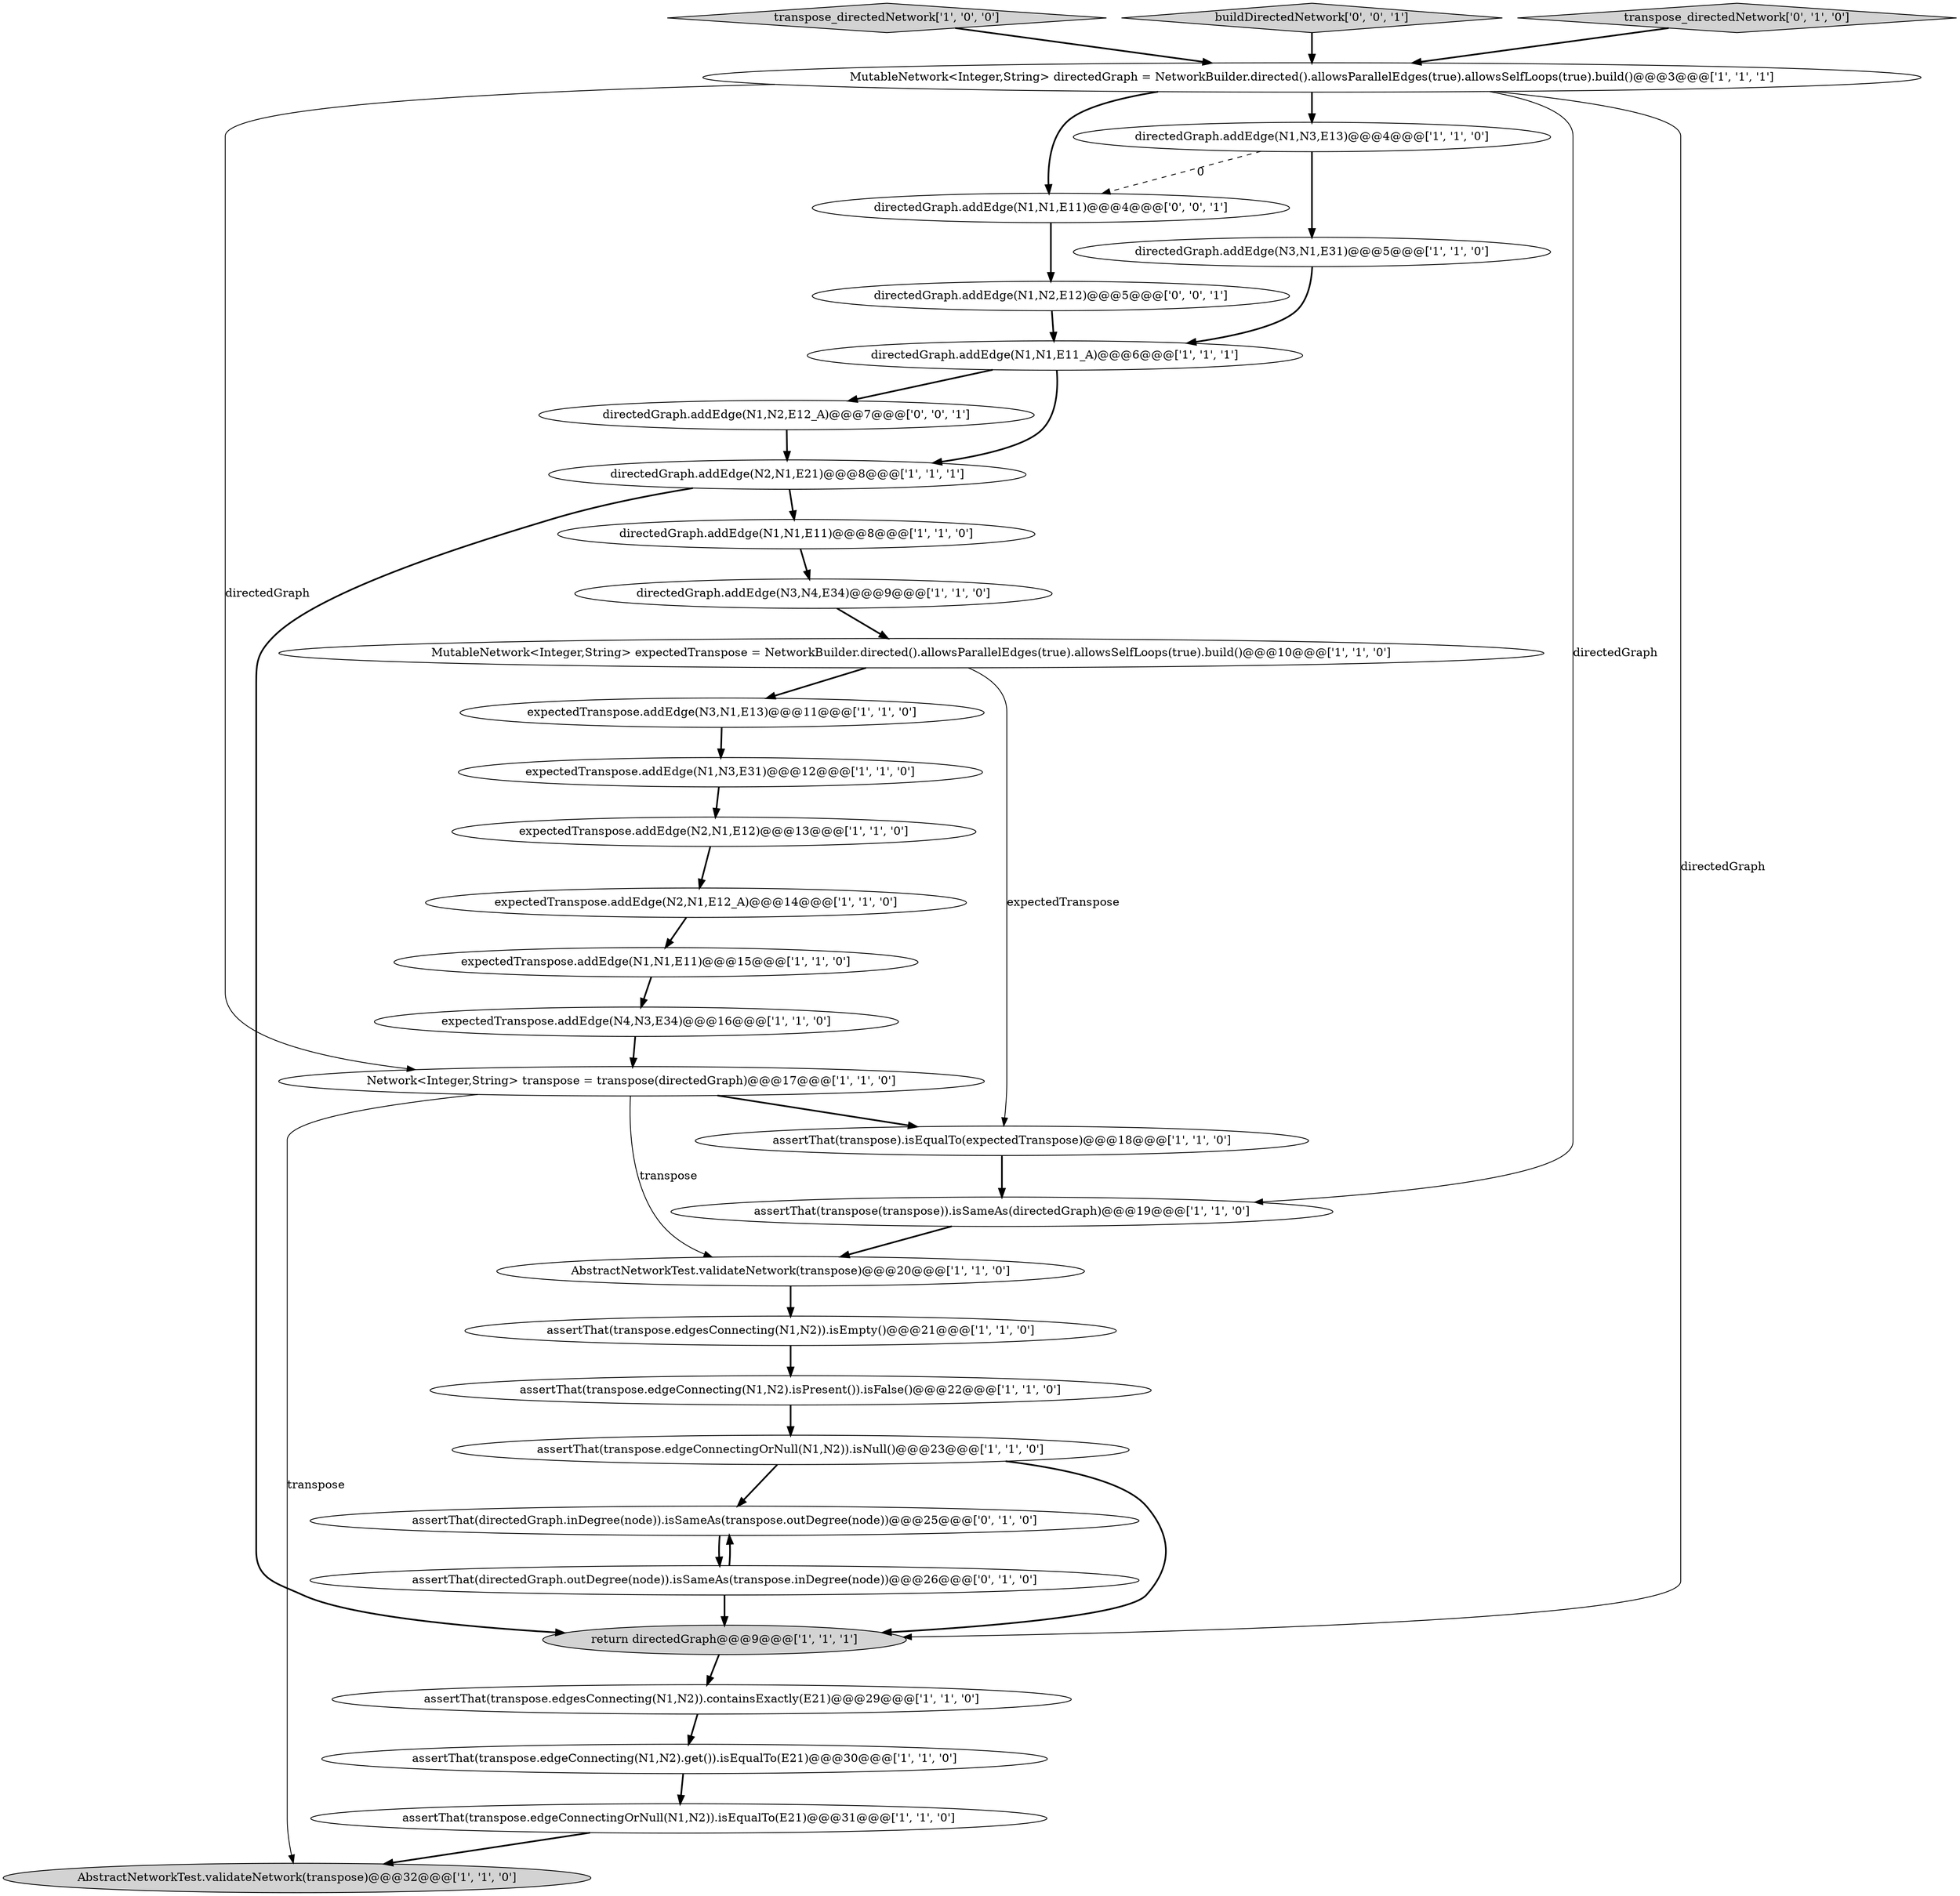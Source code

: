 digraph {
24 [style = filled, label = "assertThat(transpose.edgesConnecting(N1,N2)).containsExactly(E21)@@@29@@@['1', '1', '0']", fillcolor = white, shape = ellipse image = "AAA0AAABBB1BBB"];
22 [style = filled, label = "expectedTranspose.addEdge(N4,N3,E34)@@@16@@@['1', '1', '0']", fillcolor = white, shape = ellipse image = "AAA0AAABBB1BBB"];
2 [style = filled, label = "expectedTranspose.addEdge(N3,N1,E13)@@@11@@@['1', '1', '0']", fillcolor = white, shape = ellipse image = "AAA0AAABBB1BBB"];
20 [style = filled, label = "assertThat(transpose.edgesConnecting(N1,N2)).isEmpty()@@@21@@@['1', '1', '0']", fillcolor = white, shape = ellipse image = "AAA0AAABBB1BBB"];
1 [style = filled, label = "directedGraph.addEdge(N2,N1,E21)@@@8@@@['1', '1', '1']", fillcolor = white, shape = ellipse image = "AAA0AAABBB1BBB"];
13 [style = filled, label = "assertThat(transpose.edgeConnecting(N1,N2).isPresent()).isFalse()@@@22@@@['1', '1', '0']", fillcolor = white, shape = ellipse image = "AAA0AAABBB1BBB"];
31 [style = filled, label = "directedGraph.addEdge(N1,N1,E11)@@@4@@@['0', '0', '1']", fillcolor = white, shape = ellipse image = "AAA0AAABBB3BBB"];
27 [style = filled, label = "assertThat(directedGraph.inDegree(node)).isSameAs(transpose.outDegree(node))@@@25@@@['0', '1', '0']", fillcolor = white, shape = ellipse image = "AAA1AAABBB2BBB"];
19 [style = filled, label = "transpose_directedNetwork['1', '0', '0']", fillcolor = lightgray, shape = diamond image = "AAA0AAABBB1BBB"];
23 [style = filled, label = "assertThat(transpose.edgeConnecting(N1,N2).get()).isEqualTo(E21)@@@30@@@['1', '1', '0']", fillcolor = white, shape = ellipse image = "AAA0AAABBB1BBB"];
8 [style = filled, label = "directedGraph.addEdge(N1,N1,E11_A)@@@6@@@['1', '1', '1']", fillcolor = white, shape = ellipse image = "AAA0AAABBB1BBB"];
10 [style = filled, label = "AbstractNetworkTest.validateNetwork(transpose)@@@20@@@['1', '1', '0']", fillcolor = white, shape = ellipse image = "AAA0AAABBB1BBB"];
5 [style = filled, label = "return directedGraph@@@9@@@['1', '1', '1']", fillcolor = lightgray, shape = ellipse image = "AAA0AAABBB1BBB"];
29 [style = filled, label = "assertThat(directedGraph.outDegree(node)).isSameAs(transpose.inDegree(node))@@@26@@@['0', '1', '0']", fillcolor = white, shape = ellipse image = "AAA1AAABBB2BBB"];
18 [style = filled, label = "assertThat(transpose.edgeConnectingOrNull(N1,N2)).isEqualTo(E21)@@@31@@@['1', '1', '0']", fillcolor = white, shape = ellipse image = "AAA0AAABBB1BBB"];
7 [style = filled, label = "directedGraph.addEdge(N1,N3,E13)@@@4@@@['1', '1', '0']", fillcolor = white, shape = ellipse image = "AAA0AAABBB1BBB"];
14 [style = filled, label = "Network<Integer,String> transpose = transpose(directedGraph)@@@17@@@['1', '1', '0']", fillcolor = white, shape = ellipse image = "AAA0AAABBB1BBB"];
4 [style = filled, label = "directedGraph.addEdge(N3,N4,E34)@@@9@@@['1', '1', '0']", fillcolor = white, shape = ellipse image = "AAA0AAABBB1BBB"];
33 [style = filled, label = "buildDirectedNetwork['0', '0', '1']", fillcolor = lightgray, shape = diamond image = "AAA0AAABBB3BBB"];
3 [style = filled, label = "assertThat(transpose(transpose)).isSameAs(directedGraph)@@@19@@@['1', '1', '0']", fillcolor = white, shape = ellipse image = "AAA0AAABBB1BBB"];
9 [style = filled, label = "directedGraph.addEdge(N1,N1,E11)@@@8@@@['1', '1', '0']", fillcolor = white, shape = ellipse image = "AAA0AAABBB1BBB"];
0 [style = filled, label = "directedGraph.addEdge(N3,N1,E31)@@@5@@@['1', '1', '0']", fillcolor = white, shape = ellipse image = "AAA0AAABBB1BBB"];
26 [style = filled, label = "assertThat(transpose).isEqualTo(expectedTranspose)@@@18@@@['1', '1', '0']", fillcolor = white, shape = ellipse image = "AAA0AAABBB1BBB"];
28 [style = filled, label = "transpose_directedNetwork['0', '1', '0']", fillcolor = lightgray, shape = diamond image = "AAA0AAABBB2BBB"];
15 [style = filled, label = "assertThat(transpose.edgeConnectingOrNull(N1,N2)).isNull()@@@23@@@['1', '1', '0']", fillcolor = white, shape = ellipse image = "AAA0AAABBB1BBB"];
17 [style = filled, label = "AbstractNetworkTest.validateNetwork(transpose)@@@32@@@['1', '1', '0']", fillcolor = lightgray, shape = ellipse image = "AAA0AAABBB1BBB"];
32 [style = filled, label = "directedGraph.addEdge(N1,N2,E12)@@@5@@@['0', '0', '1']", fillcolor = white, shape = ellipse image = "AAA0AAABBB3BBB"];
11 [style = filled, label = "expectedTranspose.addEdge(N2,N1,E12_A)@@@14@@@['1', '1', '0']", fillcolor = white, shape = ellipse image = "AAA0AAABBB1BBB"];
16 [style = filled, label = "expectedTranspose.addEdge(N2,N1,E12)@@@13@@@['1', '1', '0']", fillcolor = white, shape = ellipse image = "AAA0AAABBB1BBB"];
6 [style = filled, label = "expectedTranspose.addEdge(N1,N1,E11)@@@15@@@['1', '1', '0']", fillcolor = white, shape = ellipse image = "AAA0AAABBB1BBB"];
25 [style = filled, label = "expectedTranspose.addEdge(N1,N3,E31)@@@12@@@['1', '1', '0']", fillcolor = white, shape = ellipse image = "AAA0AAABBB1BBB"];
12 [style = filled, label = "MutableNetwork<Integer,String> directedGraph = NetworkBuilder.directed().allowsParallelEdges(true).allowsSelfLoops(true).build()@@@3@@@['1', '1', '1']", fillcolor = white, shape = ellipse image = "AAA0AAABBB1BBB"];
21 [style = filled, label = "MutableNetwork<Integer,String> expectedTranspose = NetworkBuilder.directed().allowsParallelEdges(true).allowsSelfLoops(true).build()@@@10@@@['1', '1', '0']", fillcolor = white, shape = ellipse image = "AAA0AAABBB1BBB"];
30 [style = filled, label = "directedGraph.addEdge(N1,N2,E12_A)@@@7@@@['0', '0', '1']", fillcolor = white, shape = ellipse image = "AAA0AAABBB3BBB"];
12->7 [style = bold, label=""];
3->10 [style = bold, label=""];
13->15 [style = bold, label=""];
29->27 [style = bold, label=""];
1->9 [style = bold, label=""];
14->10 [style = solid, label="transpose"];
28->12 [style = bold, label=""];
9->4 [style = bold, label=""];
24->23 [style = bold, label=""];
7->31 [style = dashed, label="0"];
12->14 [style = solid, label="directedGraph"];
12->5 [style = solid, label="directedGraph"];
29->5 [style = bold, label=""];
0->8 [style = bold, label=""];
11->6 [style = bold, label=""];
6->22 [style = bold, label=""];
14->26 [style = bold, label=""];
2->25 [style = bold, label=""];
31->32 [style = bold, label=""];
21->2 [style = bold, label=""];
12->31 [style = bold, label=""];
27->29 [style = bold, label=""];
8->1 [style = bold, label=""];
14->17 [style = solid, label="transpose"];
15->27 [style = bold, label=""];
20->13 [style = bold, label=""];
25->16 [style = bold, label=""];
22->14 [style = bold, label=""];
5->24 [style = bold, label=""];
32->8 [style = bold, label=""];
7->0 [style = bold, label=""];
15->5 [style = bold, label=""];
23->18 [style = bold, label=""];
18->17 [style = bold, label=""];
30->1 [style = bold, label=""];
8->30 [style = bold, label=""];
26->3 [style = bold, label=""];
4->21 [style = bold, label=""];
16->11 [style = bold, label=""];
19->12 [style = bold, label=""];
12->3 [style = solid, label="directedGraph"];
33->12 [style = bold, label=""];
21->26 [style = solid, label="expectedTranspose"];
1->5 [style = bold, label=""];
10->20 [style = bold, label=""];
}
